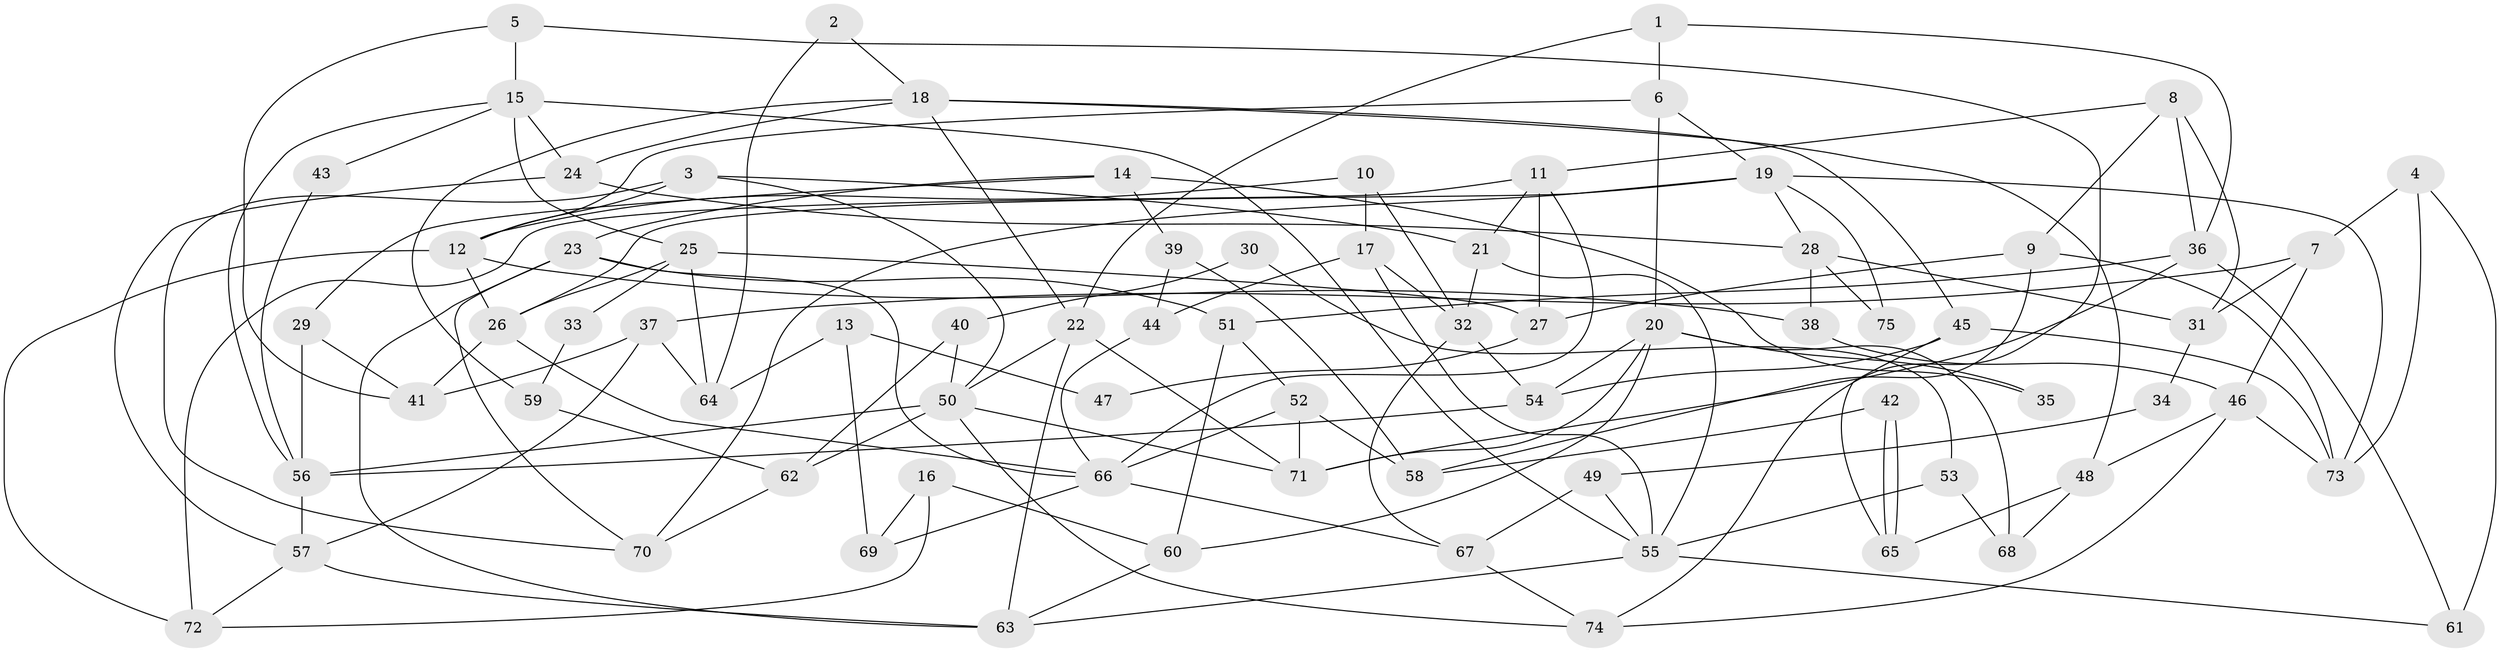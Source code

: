 // Generated by graph-tools (version 1.1) at 2025/26/03/09/25 03:26:14]
// undirected, 75 vertices, 150 edges
graph export_dot {
graph [start="1"]
  node [color=gray90,style=filled];
  1;
  2;
  3;
  4;
  5;
  6;
  7;
  8;
  9;
  10;
  11;
  12;
  13;
  14;
  15;
  16;
  17;
  18;
  19;
  20;
  21;
  22;
  23;
  24;
  25;
  26;
  27;
  28;
  29;
  30;
  31;
  32;
  33;
  34;
  35;
  36;
  37;
  38;
  39;
  40;
  41;
  42;
  43;
  44;
  45;
  46;
  47;
  48;
  49;
  50;
  51;
  52;
  53;
  54;
  55;
  56;
  57;
  58;
  59;
  60;
  61;
  62;
  63;
  64;
  65;
  66;
  67;
  68;
  69;
  70;
  71;
  72;
  73;
  74;
  75;
  1 -- 6;
  1 -- 36;
  1 -- 22;
  2 -- 18;
  2 -- 64;
  3 -- 70;
  3 -- 21;
  3 -- 12;
  3 -- 50;
  4 -- 7;
  4 -- 73;
  4 -- 61;
  5 -- 41;
  5 -- 15;
  5 -- 74;
  6 -- 20;
  6 -- 12;
  6 -- 19;
  7 -- 46;
  7 -- 37;
  7 -- 31;
  8 -- 31;
  8 -- 11;
  8 -- 9;
  8 -- 36;
  9 -- 27;
  9 -- 58;
  9 -- 73;
  10 -- 17;
  10 -- 32;
  10 -- 12;
  11 -- 21;
  11 -- 66;
  11 -- 27;
  11 -- 72;
  12 -- 26;
  12 -- 38;
  12 -- 72;
  13 -- 64;
  13 -- 69;
  13 -- 47;
  14 -- 39;
  14 -- 23;
  14 -- 29;
  14 -- 35;
  15 -- 56;
  15 -- 55;
  15 -- 24;
  15 -- 25;
  15 -- 43;
  16 -- 60;
  16 -- 72;
  16 -- 69;
  17 -- 32;
  17 -- 55;
  17 -- 44;
  18 -- 48;
  18 -- 22;
  18 -- 24;
  18 -- 45;
  18 -- 59;
  19 -- 73;
  19 -- 26;
  19 -- 28;
  19 -- 70;
  19 -- 75;
  20 -- 60;
  20 -- 54;
  20 -- 35;
  20 -- 68;
  20 -- 71;
  21 -- 32;
  21 -- 55;
  22 -- 71;
  22 -- 50;
  22 -- 63;
  23 -- 63;
  23 -- 51;
  23 -- 66;
  23 -- 70;
  24 -- 28;
  24 -- 57;
  25 -- 26;
  25 -- 27;
  25 -- 33;
  25 -- 64;
  26 -- 41;
  26 -- 66;
  27 -- 47;
  28 -- 31;
  28 -- 38;
  28 -- 75;
  29 -- 56;
  29 -- 41;
  30 -- 40;
  30 -- 53;
  31 -- 34;
  32 -- 67;
  32 -- 54;
  33 -- 59;
  34 -- 49;
  36 -- 71;
  36 -- 51;
  36 -- 61;
  37 -- 57;
  37 -- 41;
  37 -- 64;
  38 -- 46;
  39 -- 58;
  39 -- 44;
  40 -- 62;
  40 -- 50;
  42 -- 58;
  42 -- 65;
  42 -- 65;
  43 -- 56;
  44 -- 66;
  45 -- 73;
  45 -- 54;
  45 -- 65;
  46 -- 74;
  46 -- 48;
  46 -- 73;
  48 -- 65;
  48 -- 68;
  49 -- 55;
  49 -- 67;
  50 -- 56;
  50 -- 62;
  50 -- 71;
  50 -- 74;
  51 -- 52;
  51 -- 60;
  52 -- 71;
  52 -- 66;
  52 -- 58;
  53 -- 55;
  53 -- 68;
  54 -- 56;
  55 -- 61;
  55 -- 63;
  56 -- 57;
  57 -- 72;
  57 -- 63;
  59 -- 62;
  60 -- 63;
  62 -- 70;
  66 -- 67;
  66 -- 69;
  67 -- 74;
}
